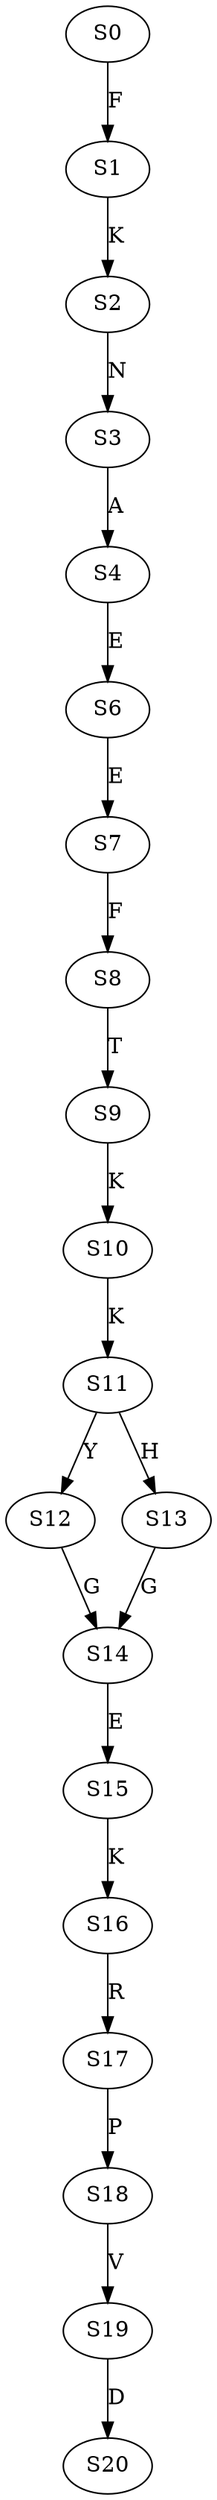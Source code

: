 strict digraph  {
	S0 -> S1 [ label = F ];
	S1 -> S2 [ label = K ];
	S2 -> S3 [ label = N ];
	S3 -> S4 [ label = A ];
	S4 -> S6 [ label = E ];
	S6 -> S7 [ label = E ];
	S7 -> S8 [ label = F ];
	S8 -> S9 [ label = T ];
	S9 -> S10 [ label = K ];
	S10 -> S11 [ label = K ];
	S11 -> S12 [ label = Y ];
	S11 -> S13 [ label = H ];
	S12 -> S14 [ label = G ];
	S13 -> S14 [ label = G ];
	S14 -> S15 [ label = E ];
	S15 -> S16 [ label = K ];
	S16 -> S17 [ label = R ];
	S17 -> S18 [ label = P ];
	S18 -> S19 [ label = V ];
	S19 -> S20 [ label = D ];
}
